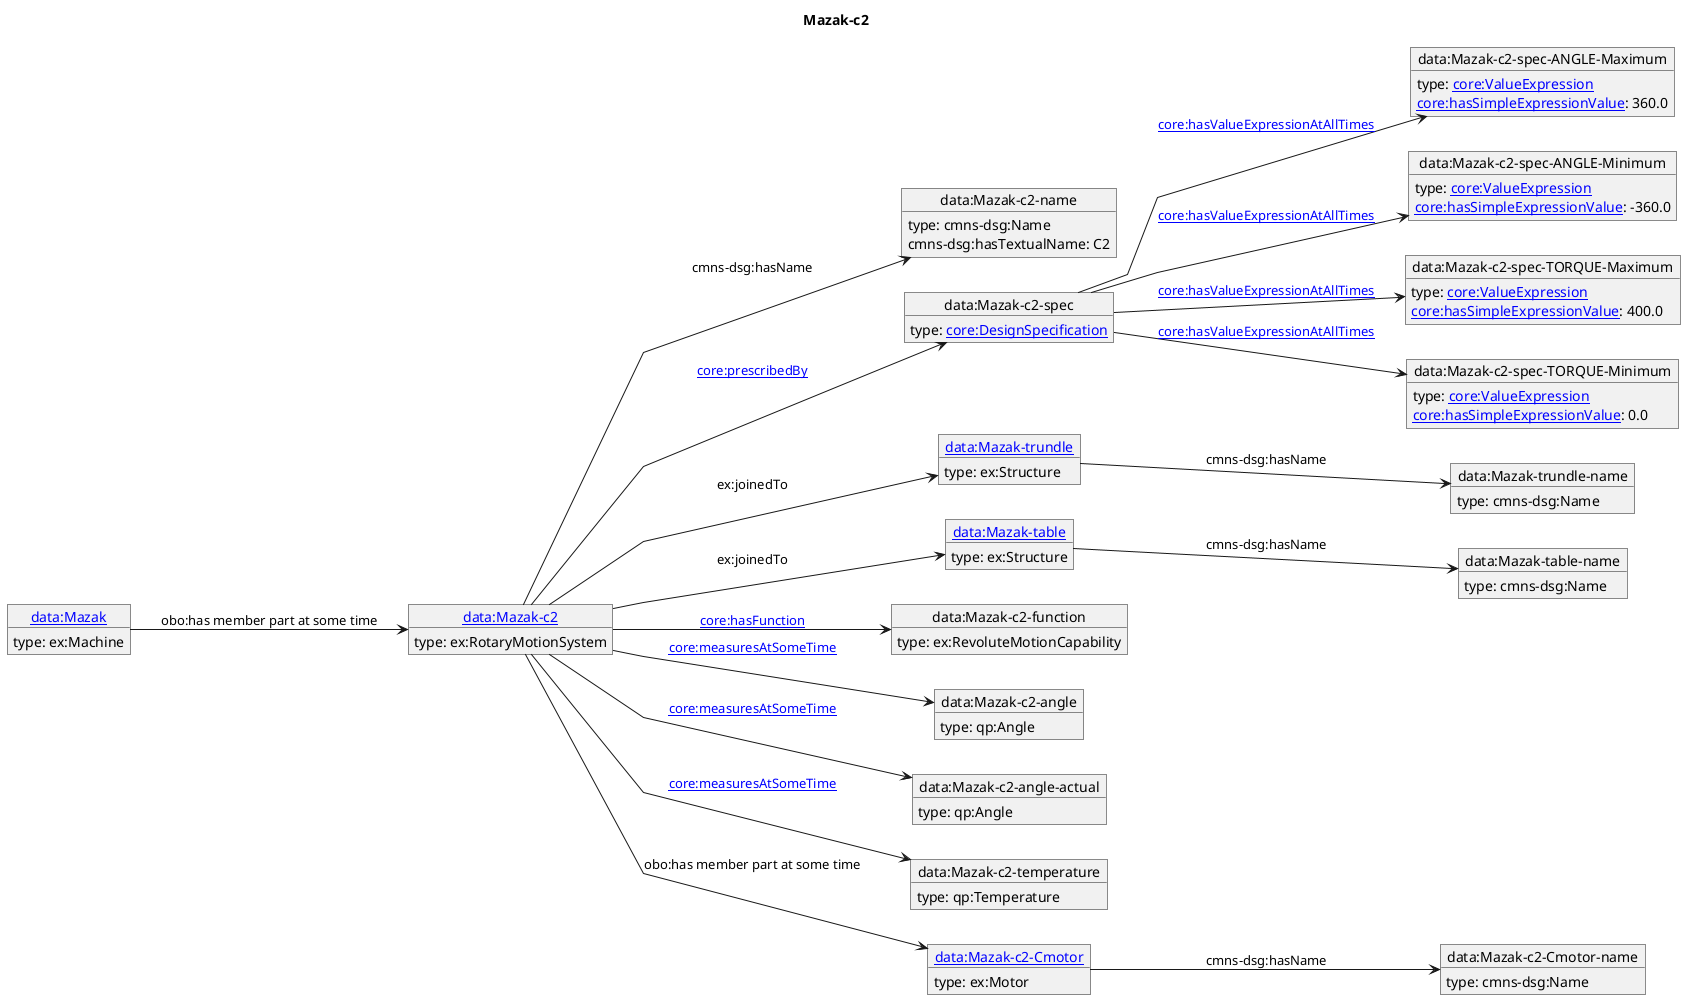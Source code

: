 @startuml
skinparam linetype polyline
left to right direction
title Mazak-c2
object "[[./Mazak-c2.html data:Mazak-c2]]" as o1 {
 type: ex:RotaryMotionSystem 
}
object "data:Mazak-c2-name" as o2 {
 type: cmns-dsg:Name 
}
object "data:Mazak-c2-spec" as o3 {
 type: [[https://spec.industrialontologies.org/ontology/core/Core/DesignSpecification core:DesignSpecification]] 
}
object "data:Mazak-c2-spec-ANGLE-Maximum" as o4 {
 type: [[https://spec.industrialontologies.org/ontology/core/Core/ValueExpression core:ValueExpression]] 
}
object "data:Mazak-c2-spec-ANGLE-Minimum" as o5 {
 type: [[https://spec.industrialontologies.org/ontology/core/Core/ValueExpression core:ValueExpression]] 
}
object "data:Mazak-c2-spec-TORQUE-Maximum" as o6 {
 type: [[https://spec.industrialontologies.org/ontology/core/Core/ValueExpression core:ValueExpression]] 
}
object "data:Mazak-c2-spec-TORQUE-Minimum" as o7 {
 type: [[https://spec.industrialontologies.org/ontology/core/Core/ValueExpression core:ValueExpression]] 
}
object "[[./Mazak-trundle.html data:Mazak-trundle]]" as o8 {
 type: ex:Structure 
}
object "data:Mazak-trundle-name" as o9 {
 type: cmns-dsg:Name 
}
object "[[./Mazak-table.html data:Mazak-table]]" as o10 {
 type: ex:Structure 
}
object "data:Mazak-table-name" as o11 {
 type: cmns-dsg:Name 
}
object "data:Mazak-c2-function" as o12 {
 type: ex:RevoluteMotionCapability 
}
object "data:Mazak-c2-angle" as o13 {
 type: qp:Angle 
}
object "data:Mazak-c2-angle-actual" as o14 {
 type: qp:Angle 
}
object "data:Mazak-c2-temperature" as o15 {
 type: qp:Temperature 
}
object "[[./Mazak-c2-Cmotor.html data:Mazak-c2-Cmotor]]" as o16 {
 type: ex:Motor 
}
object "data:Mazak-c2-Cmotor-name" as o17 {
 type: cmns-dsg:Name 
}
object "[[./Mazak.html data:Mazak]]" as o18 {
 type: ex:Machine 
}
o1 --> o2 : cmns-dsg:hasName
o2 : cmns-dsg:hasTextualName: C2
o1 --> o3 : [[https://spec.industrialontologies.org/ontology/core/Core/prescribedBy core:prescribedBy]]
o3 --> o4 : [[https://spec.industrialontologies.org/ontology/core/Core/hasValueExpressionAtAllTimes core:hasValueExpressionAtAllTimes]]
o4 : [[https://spec.industrialontologies.org/ontology/core/Core/hasSimpleExpressionValue core:hasSimpleExpressionValue]]: 360.0
o3 --> o5 : [[https://spec.industrialontologies.org/ontology/core/Core/hasValueExpressionAtAllTimes core:hasValueExpressionAtAllTimes]]
o5 : [[https://spec.industrialontologies.org/ontology/core/Core/hasSimpleExpressionValue core:hasSimpleExpressionValue]]: -360.0
o3 --> o6 : [[https://spec.industrialontologies.org/ontology/core/Core/hasValueExpressionAtAllTimes core:hasValueExpressionAtAllTimes]]
o6 : [[https://spec.industrialontologies.org/ontology/core/Core/hasSimpleExpressionValue core:hasSimpleExpressionValue]]: 400.0
o3 --> o7 : [[https://spec.industrialontologies.org/ontology/core/Core/hasValueExpressionAtAllTimes core:hasValueExpressionAtAllTimes]]
o7 : [[https://spec.industrialontologies.org/ontology/core/Core/hasSimpleExpressionValue core:hasSimpleExpressionValue]]: 0.0
o1 --> o8 : ex:joinedTo
o8 --> o9 : cmns-dsg:hasName
o1 --> o10 : ex:joinedTo
o10 --> o11 : cmns-dsg:hasName
o1 --> o12 : [[https://spec.industrialontologies.org/ontology/core/Core/hasFunction core:hasFunction]]
o1 --> o13 : [[https://spec.industrialontologies.org/ontology/core/Core/measuresAtSomeTime core:measuresAtSomeTime]]
o1 --> o14 : [[https://spec.industrialontologies.org/ontology/core/Core/measuresAtSomeTime core:measuresAtSomeTime]]
o1 --> o15 : [[https://spec.industrialontologies.org/ontology/core/Core/measuresAtSomeTime core:measuresAtSomeTime]]
o1 --> o16 : obo:has member part at some time
o16 --> o17 : cmns-dsg:hasName
o18 --> o1 : obo:has member part at some time
@enduml
